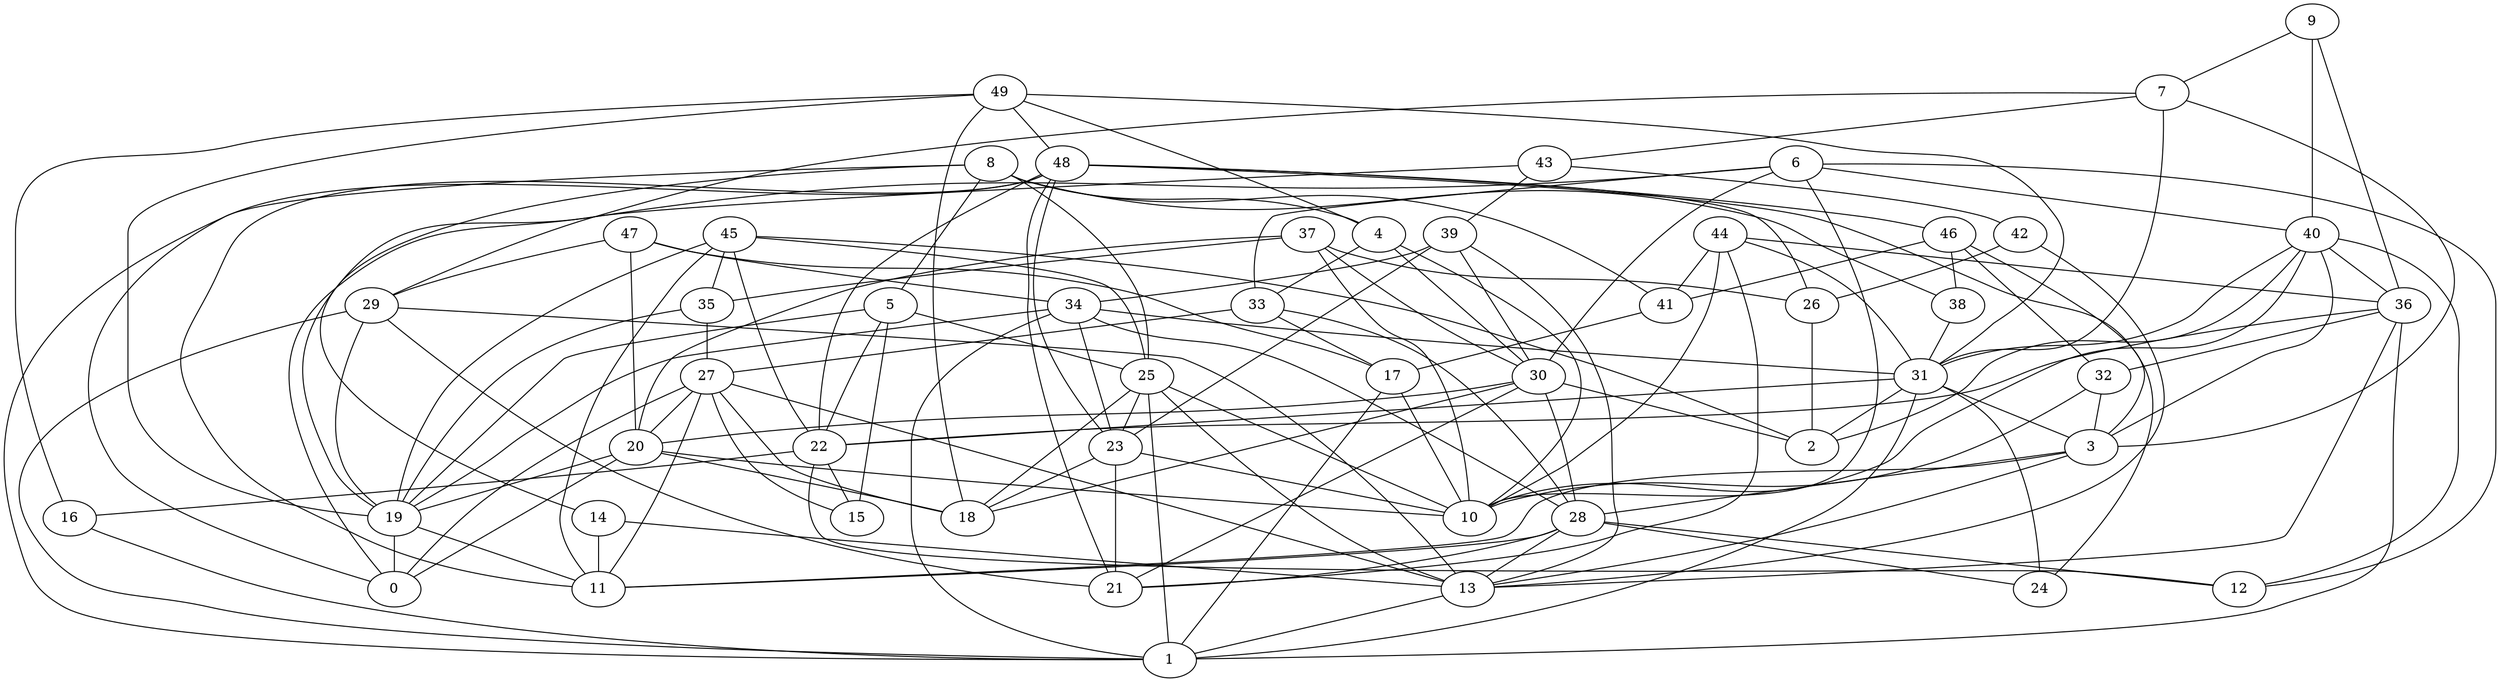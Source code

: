 digraph GG_graph {

subgraph G_graph {
edge [color = black]
"29" -> "19" [dir = none]
"35" -> "27" [dir = none]
"27" -> "20" [dir = none]
"46" -> "41" [dir = none]
"38" -> "31" [dir = none]
"20" -> "0" [dir = none]
"20" -> "10" [dir = none]
"4" -> "10" [dir = none]
"43" -> "39" [dir = none]
"47" -> "17" [dir = none]
"47" -> "34" [dir = none]
"36" -> "22" [dir = none]
"5" -> "19" [dir = none]
"5" -> "15" [dir = none]
"5" -> "25" [dir = none]
"25" -> "1" [dir = none]
"25" -> "18" [dir = none]
"25" -> "23" [dir = none]
"37" -> "26" [dir = none]
"37" -> "30" [dir = none]
"32" -> "10" [dir = none]
"39" -> "30" [dir = none]
"48" -> "22" [dir = none]
"48" -> "23" [dir = none]
"48" -> "21" [dir = none]
"48" -> "11" [dir = none]
"33" -> "28" [dir = none]
"22" -> "16" [dir = none]
"9" -> "40" [dir = none]
"28" -> "13" [dir = none]
"28" -> "12" [dir = none]
"28" -> "11" [dir = none]
"31" -> "24" [dir = none]
"31" -> "3" [dir = none]
"31" -> "2" [dir = none]
"6" -> "40" [dir = none]
"30" -> "2" [dir = none]
"30" -> "28" [dir = none]
"45" -> "2" [dir = none]
"40" -> "10" [dir = none]
"40" -> "12" [dir = none]
"14" -> "11" [dir = none]
"34" -> "28" [dir = none]
"7" -> "31" [dir = none]
"49" -> "31" [dir = none]
"42" -> "26" [dir = none]
"44" -> "10" [dir = none]
"8" -> "41" [dir = none]
"8" -> "5" [dir = none]
"48" -> "26" [dir = none]
"39" -> "34" [dir = none]
"34" -> "1" [dir = none]
"37" -> "10" [dir = none]
"45" -> "25" [dir = none]
"31" -> "22" [dir = none]
"7" -> "29" [dir = none]
"45" -> "35" [dir = none]
"49" -> "18" [dir = none]
"8" -> "25" [dir = none]
"8" -> "38" [dir = none]
"27" -> "15" [dir = none]
"46" -> "32" [dir = none]
"4" -> "30" [dir = none]
"36" -> "1" [dir = none]
"40" -> "3" [dir = none]
"39" -> "13" [dir = none]
"40" -> "2" [dir = none]
"34" -> "19" [dir = none]
"34" -> "23" [dir = none]
"20" -> "19" [dir = none]
"37" -> "20" [dir = none]
"23" -> "18" [dir = none]
"41" -> "17" [dir = none]
"34" -> "31" [dir = none]
"43" -> "19" [dir = none]
"8" -> "14" [dir = none]
"27" -> "18" [dir = none]
"48" -> "1" [dir = none]
"48" -> "46" [dir = none]
"5" -> "22" [dir = none]
"33" -> "17" [dir = none]
"28" -> "21" [dir = none]
"23" -> "21" [dir = none]
"19" -> "11" [dir = none]
"9" -> "36" [dir = none]
"8" -> "4" [dir = none]
"37" -> "35" [dir = none]
"27" -> "0" [dir = none]
"39" -> "23" [dir = none]
"45" -> "22" [dir = none]
"40" -> "36" [dir = none]
"27" -> "11" [dir = none]
"30" -> "21" [dir = none]
"7" -> "43" [dir = none]
"49" -> "16" [dir = none]
"22" -> "15" [dir = none]
"30" -> "20" [dir = none]
"49" -> "48" [dir = none]
"19" -> "0" [dir = none]
"29" -> "21" [dir = none]
"29" -> "13" [dir = none]
"7" -> "3" [dir = none]
"44" -> "31" [dir = none]
"49" -> "4" [dir = none]
"6" -> "33" [dir = none]
"30" -> "18" [dir = none]
"32" -> "3" [dir = none]
"9" -> "7" [dir = none]
"3" -> "13" [dir = none]
"31" -> "1" [dir = none]
"47" -> "29" [dir = none]
"25" -> "13" [dir = none]
"3" -> "28" [dir = none]
"45" -> "11" [dir = none]
"16" -> "1" [dir = none]
"17" -> "10" [dir = none]
"49" -> "19" [dir = none]
"44" -> "36" [dir = none]
"44" -> "41" [dir = none]
"43" -> "42" [dir = none]
"23" -> "10" [dir = none]
"44" -> "21" [dir = none]
"28" -> "24" [dir = none]
"26" -> "2" [dir = none]
"45" -> "19" [dir = none]
"27" -> "13" [dir = none]
"25" -> "10" [dir = none]
"8" -> "0" [dir = none]
"29" -> "1" [dir = none]
"6" -> "10" [dir = none]
"33" -> "27" [dir = none]
"6" -> "30" [dir = none]
"48" -> "24" [dir = none]
"17" -> "1" [dir = none]
"46" -> "38" [dir = none]
"46" -> "3" [dir = none]
"36" -> "13" [dir = none]
"40" -> "31" [dir = none]
"22" -> "12" [dir = none]
"42" -> "13" [dir = none]
"14" -> "13" [dir = none]
"6" -> "0" [dir = none]
"20" -> "18" [dir = none]
"36" -> "32" [dir = none]
"3" -> "11" [dir = none]
"35" -> "19" [dir = none]
"47" -> "20" [dir = none]
"4" -> "33" [dir = none]
"13" -> "1" [dir = none]
"6" -> "12" [dir = none]
}

}
